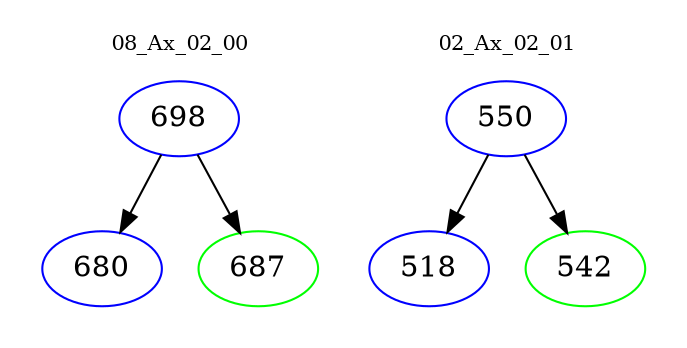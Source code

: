 digraph{
subgraph cluster_0 {
color = white
label = "08_Ax_02_00";
fontsize=10;
T0_698 [label="698", color="blue"]
T0_698 -> T0_680 [color="black"]
T0_680 [label="680", color="blue"]
T0_698 -> T0_687 [color="black"]
T0_687 [label="687", color="green"]
}
subgraph cluster_1 {
color = white
label = "02_Ax_02_01";
fontsize=10;
T1_550 [label="550", color="blue"]
T1_550 -> T1_518 [color="black"]
T1_518 [label="518", color="blue"]
T1_550 -> T1_542 [color="black"]
T1_542 [label="542", color="green"]
}
}
